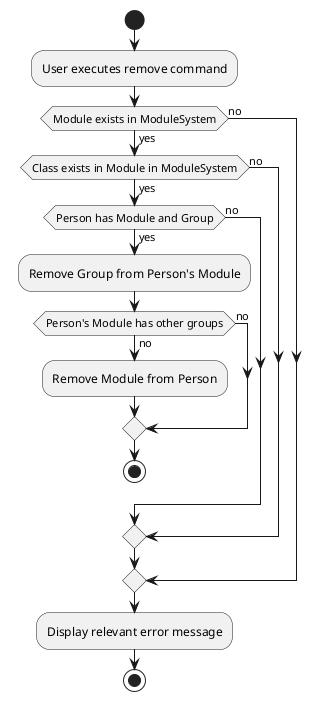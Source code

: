 @startuml
!pragma useVerticalIf on
start
:User executes remove command;

if (Module exists in ModuleSystem) then (yes)
  if (Class exists in Module in ModuleSystem) then (yes)
    if (Person has Module and Group) then (yes)
        :Remove Group from Person's Module;
        if (Person's Module has other groups) then (no)
            :Remove Module from Person;
        else (no)
        endif
        stop
    else (no)
    endif
  else (no)
  endif
else (no)
endif
:Display relevant error message;
stop
@enduml
